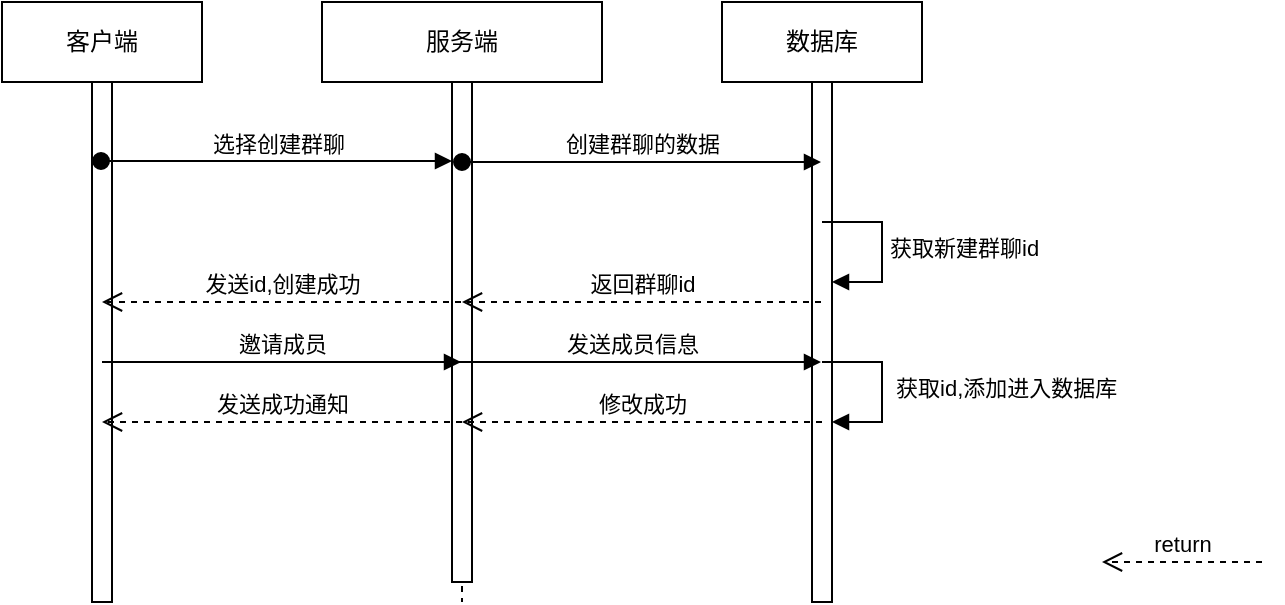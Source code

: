 <mxfile version="24.8.4">
  <diagram name="Page-1" id="e7e014a7-5840-1c2e-5031-d8a46d1fe8dd">
    <mxGraphModel dx="794" dy="432" grid="1" gridSize="10" guides="1" tooltips="1" connect="1" arrows="1" fold="1" page="1" pageScale="1" pageWidth="1169" pageHeight="826" background="none" math="0" shadow="0">
      <root>
        <mxCell id="0" />
        <mxCell id="1" parent="0" />
        <mxCell id="ecseJPa6_I-6ENygXvzw-1" value="客户端" style="shape=umlLifeline;perimeter=lifelinePerimeter;whiteSpace=wrap;html=1;container=1;dropTarget=0;collapsible=0;recursiveResize=0;outlineConnect=0;portConstraint=eastwest;newEdgeStyle={&quot;curved&quot;:0,&quot;rounded&quot;:0};" vertex="1" parent="1">
          <mxGeometry x="90" y="30" width="100" height="300" as="geometry" />
        </mxCell>
        <mxCell id="ecseJPa6_I-6ENygXvzw-18" value="" style="html=1;points=[[0,0,0,0,5],[0,1,0,0,-5],[1,0,0,0,5],[1,1,0,0,-5]];perimeter=orthogonalPerimeter;outlineConnect=0;targetShapes=umlLifeline;portConstraint=eastwest;newEdgeStyle={&quot;curved&quot;:0,&quot;rounded&quot;:0};" vertex="1" parent="ecseJPa6_I-6ENygXvzw-1">
          <mxGeometry x="45" y="40" width="10" height="260" as="geometry" />
        </mxCell>
        <mxCell id="ecseJPa6_I-6ENygXvzw-4" value="服务端" style="shape=umlLifeline;perimeter=lifelinePerimeter;whiteSpace=wrap;html=1;container=1;dropTarget=0;collapsible=0;recursiveResize=0;outlineConnect=0;portConstraint=eastwest;newEdgeStyle={&quot;curved&quot;:0,&quot;rounded&quot;:0};" vertex="1" parent="1">
          <mxGeometry x="250" y="30" width="140" height="300" as="geometry" />
        </mxCell>
        <mxCell id="ecseJPa6_I-6ENygXvzw-6" value="" style="html=1;points=[[0,0,0,0,5],[0,1,0,0,-5],[1,0,0,0,5],[1,1,0,0,-5]];perimeter=orthogonalPerimeter;outlineConnect=0;targetShapes=umlLifeline;portConstraint=eastwest;newEdgeStyle={&quot;curved&quot;:0,&quot;rounded&quot;:0};" vertex="1" parent="ecseJPa6_I-6ENygXvzw-4">
          <mxGeometry x="65" y="40" width="10" height="250" as="geometry" />
        </mxCell>
        <mxCell id="ecseJPa6_I-6ENygXvzw-7" value="选择创建群聊" style="html=1;verticalAlign=bottom;startArrow=oval;endArrow=block;startSize=8;curved=0;rounded=0;entryX=0;entryY=0;entryDx=0;entryDy=5;" edge="1" parent="ecseJPa6_I-6ENygXvzw-4">
          <mxGeometry relative="1" as="geometry">
            <mxPoint x="-110.5" y="79.5" as="sourcePoint" />
            <mxPoint x="65" y="79.5" as="targetPoint" />
          </mxGeometry>
        </mxCell>
        <mxCell id="ecseJPa6_I-6ENygXvzw-5" value="数据库" style="shape=umlLifeline;perimeter=lifelinePerimeter;whiteSpace=wrap;html=1;container=1;dropTarget=0;collapsible=0;recursiveResize=0;outlineConnect=0;portConstraint=eastwest;newEdgeStyle={&quot;curved&quot;:0,&quot;rounded&quot;:0};" vertex="1" parent="1">
          <mxGeometry x="450" y="30" width="100" height="300" as="geometry" />
        </mxCell>
        <mxCell id="ecseJPa6_I-6ENygXvzw-8" value="" style="html=1;points=[[0,0,0,0,5],[0,1,0,0,-5],[1,0,0,0,5],[1,1,0,0,-5]];perimeter=orthogonalPerimeter;outlineConnect=0;targetShapes=umlLifeline;portConstraint=eastwest;newEdgeStyle={&quot;curved&quot;:0,&quot;rounded&quot;:0};" vertex="1" parent="ecseJPa6_I-6ENygXvzw-5">
          <mxGeometry x="45" y="40" width="10" height="260" as="geometry" />
        </mxCell>
        <mxCell id="ecseJPa6_I-6ENygXvzw-12" value="获取新建群聊id" style="html=1;align=left;spacingLeft=2;endArrow=block;rounded=0;edgeStyle=orthogonalEdgeStyle;curved=0;rounded=0;" edge="1" parent="ecseJPa6_I-6ENygXvzw-5">
          <mxGeometry relative="1" as="geometry">
            <mxPoint x="50" y="110" as="sourcePoint" />
            <Array as="points">
              <mxPoint x="80" y="140" />
            </Array>
            <mxPoint x="55" y="140" as="targetPoint" />
          </mxGeometry>
        </mxCell>
        <mxCell id="ecseJPa6_I-6ENygXvzw-26" value="&lt;div&gt;&amp;nbsp;获取id,添加进入数据库&lt;/div&gt;" style="html=1;align=left;spacingLeft=2;endArrow=block;rounded=0;edgeStyle=orthogonalEdgeStyle;curved=0;rounded=0;" edge="1" parent="ecseJPa6_I-6ENygXvzw-5">
          <mxGeometry relative="1" as="geometry">
            <mxPoint x="50" y="180" as="sourcePoint" />
            <Array as="points">
              <mxPoint x="80" y="210" />
            </Array>
            <mxPoint x="55" y="210" as="targetPoint" />
          </mxGeometry>
        </mxCell>
        <mxCell id="ecseJPa6_I-6ENygXvzw-10" value="创建群聊的数据" style="html=1;verticalAlign=bottom;startArrow=oval;startFill=1;endArrow=block;startSize=8;curved=0;rounded=0;" edge="1" parent="1" target="ecseJPa6_I-6ENygXvzw-5">
          <mxGeometry width="60" relative="1" as="geometry">
            <mxPoint x="320" y="110" as="sourcePoint" />
            <mxPoint x="380" y="110" as="targetPoint" />
          </mxGeometry>
        </mxCell>
        <mxCell id="ecseJPa6_I-6ENygXvzw-14" value="&lt;div&gt;返回群聊id&lt;/div&gt;" style="html=1;verticalAlign=bottom;endArrow=open;dashed=1;endSize=8;curved=0;rounded=0;" edge="1" parent="1" source="ecseJPa6_I-6ENygXvzw-5" target="ecseJPa6_I-6ENygXvzw-4">
          <mxGeometry relative="1" as="geometry">
            <mxPoint x="450" y="200" as="sourcePoint" />
            <mxPoint x="370" y="200" as="targetPoint" />
          </mxGeometry>
        </mxCell>
        <mxCell id="ecseJPa6_I-6ENygXvzw-15" value="发送id,创建成功" style="html=1;verticalAlign=bottom;endArrow=open;dashed=1;endSize=8;curved=0;rounded=0;" edge="1" parent="1" source="ecseJPa6_I-6ENygXvzw-4" target="ecseJPa6_I-6ENygXvzw-1">
          <mxGeometry relative="1" as="geometry">
            <mxPoint x="450" y="200" as="sourcePoint" />
            <mxPoint x="370" y="200" as="targetPoint" />
          </mxGeometry>
        </mxCell>
        <mxCell id="ecseJPa6_I-6ENygXvzw-22" value="return" style="html=1;verticalAlign=bottom;endArrow=open;dashed=1;endSize=8;curved=0;rounded=0;" edge="1" parent="1">
          <mxGeometry relative="1" as="geometry">
            <mxPoint x="720" y="310" as="sourcePoint" />
            <mxPoint x="640" y="310" as="targetPoint" />
          </mxGeometry>
        </mxCell>
        <mxCell id="ecseJPa6_I-6ENygXvzw-23" value="邀请成员" style="html=1;verticalAlign=bottom;endArrow=block;curved=0;rounded=0;" edge="1" parent="1" target="ecseJPa6_I-6ENygXvzw-4">
          <mxGeometry width="80" relative="1" as="geometry">
            <mxPoint x="140" y="210" as="sourcePoint" />
            <mxPoint x="220" y="210" as="targetPoint" />
          </mxGeometry>
        </mxCell>
        <mxCell id="ecseJPa6_I-6ENygXvzw-24" value="发送成员信息" style="html=1;verticalAlign=bottom;endArrow=block;curved=0;rounded=0;" edge="1" parent="1" target="ecseJPa6_I-6ENygXvzw-5">
          <mxGeometry width="80" relative="1" as="geometry">
            <mxPoint x="310" y="210" as="sourcePoint" />
            <mxPoint x="390" y="210" as="targetPoint" />
          </mxGeometry>
        </mxCell>
        <mxCell id="ecseJPa6_I-6ENygXvzw-27" value="修改成功" style="html=1;verticalAlign=bottom;endArrow=open;dashed=1;endSize=8;curved=0;rounded=0;" edge="1" parent="1" target="ecseJPa6_I-6ENygXvzw-4">
          <mxGeometry relative="1" as="geometry">
            <mxPoint x="500" y="240" as="sourcePoint" />
            <mxPoint x="420" y="240" as="targetPoint" />
          </mxGeometry>
        </mxCell>
        <mxCell id="ecseJPa6_I-6ENygXvzw-28" value="发送成功通知" style="html=1;verticalAlign=bottom;endArrow=open;dashed=1;endSize=8;curved=0;rounded=0;" edge="1" parent="1" target="ecseJPa6_I-6ENygXvzw-1">
          <mxGeometry relative="1" as="geometry">
            <mxPoint x="320" y="240" as="sourcePoint" />
            <mxPoint x="240" y="240" as="targetPoint" />
          </mxGeometry>
        </mxCell>
      </root>
    </mxGraphModel>
  </diagram>
</mxfile>
